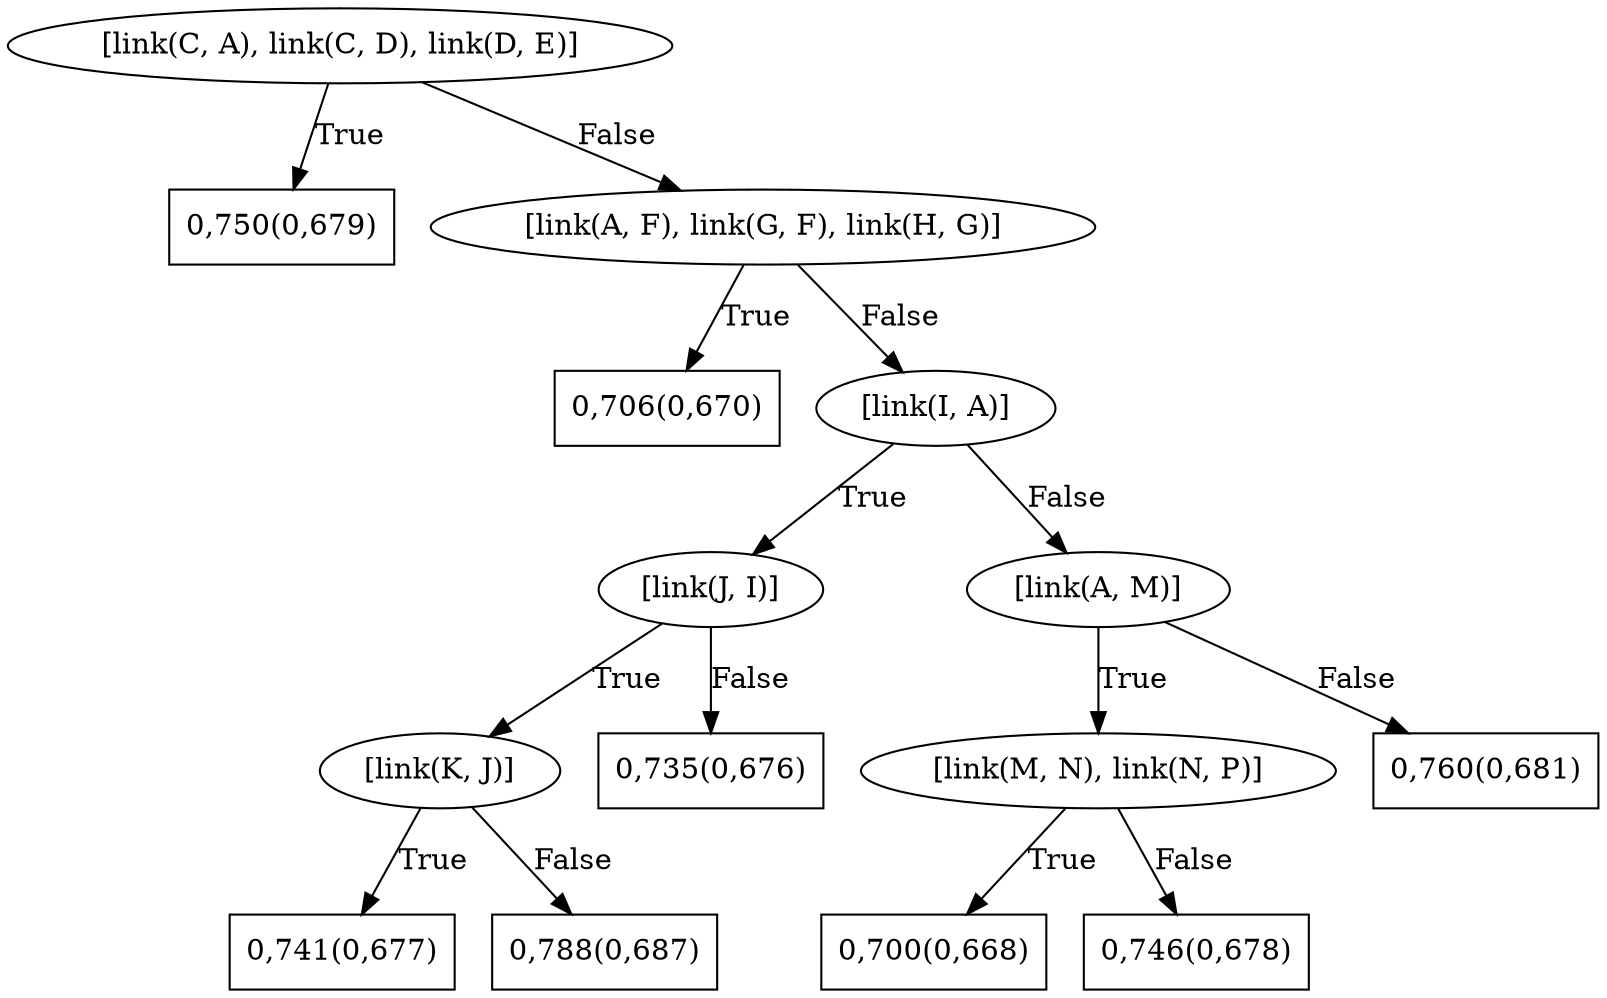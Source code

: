 digraph G{ 
1[label = "[link(C, A), link(C, D), link(D, E)]"];
1 -> 2[label="True"];
1 -> 3[label="False"];
2[shape = box,label = "0,750(0,679)"];
3[label = "[link(A, F), link(G, F), link(H, G)]"];
3 -> 4[label="True"];
3 -> 5[label="False"];
4[shape = box,label = "0,706(0,670)"];
5[label = "[link(I, A)]"];
5 -> 6[label="True"];
5 -> 7[label="False"];
6[label = "[link(J, I)]"];
6 -> 8[label="True"];
6 -> 9[label="False"];
8[label = "[link(K, J)]"];
8 -> 10[label="True"];
8 -> 11[label="False"];
10[shape = box,label = "0,741(0,677)"];
11[shape = box,label = "0,788(0,687)"];
9[shape = box,label = "0,735(0,676)"];
7[label = "[link(A, M)]"];
7 -> 12[label="True"];
7 -> 13[label="False"];
12[label = "[link(M, N), link(N, P)]"];
12 -> 14[label="True"];
12 -> 15[label="False"];
14[shape = box,label = "0,700(0,668)"];
15[shape = box,label = "0,746(0,678)"];
13[shape = box,label = "0,760(0,681)"];
}
